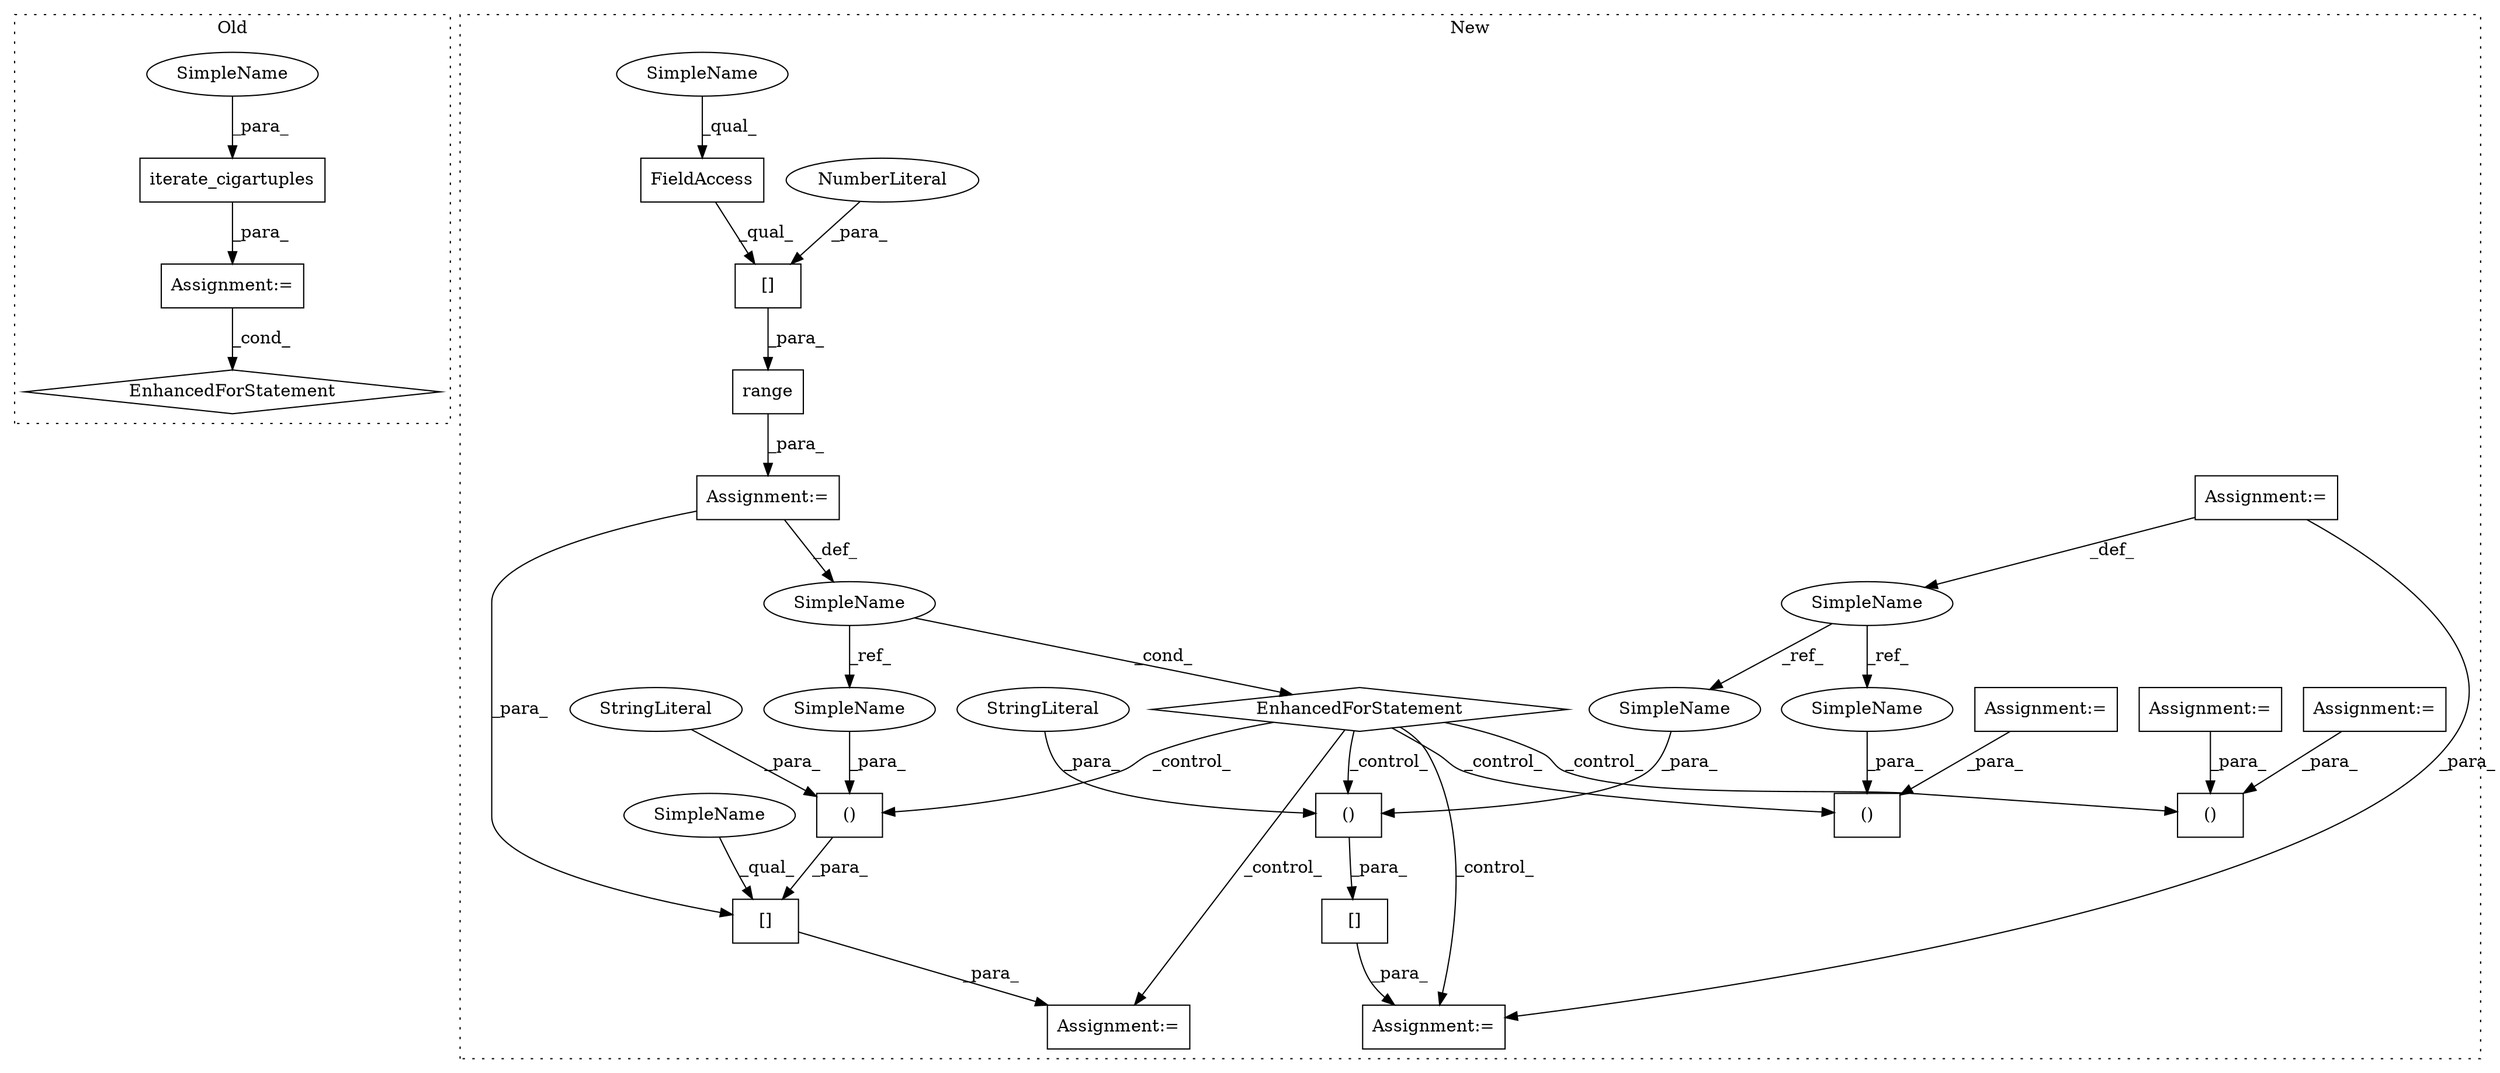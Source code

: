 digraph G {
subgraph cluster0 {
1 [label="iterate_cigartuples" a="32" s="35552,35601" l="20,1" shape="box"];
13 [label="EnhancedForStatement" a="70" s="35425,35602" l="108,2" shape="diamond"];
16 [label="Assignment:=" a="7" s="35425,35602" l="108,2" shape="box"];
26 [label="SimpleName" a="42" s="35572" l="11" shape="ellipse"];
label = "Old";
style="dotted";
}
subgraph cluster1 {
2 [label="[]" a="2" s="35953,36016" l="25,2" shape="box"];
3 [label="()" a="106" s="35978" l="38" shape="box"];
4 [label="SimpleName" a="42" s="35769" l="1" shape="ellipse"];
5 [label="EnhancedForStatement" a="70" s="35712,35800" l="53,2" shape="diamond"];
6 [label="()" a="106" s="35866" l="30" shape="box"];
7 [label="[]" a="2" s="35847,35896" l="19,2" shape="box"];
8 [label="()" a="106" s="35817" l="28" shape="box"];
9 [label="FieldAccess" a="22" s="35779" l="17" shape="box"];
10 [label="()" a="106" s="35913" l="38" shape="box"];
11 [label="[]" a="2" s="35779,35798" l="18,1" shape="box"];
12 [label="NumberLiteral" a="34" s="35797" l="1" shape="ellipse"];
14 [label="range" a="32" s="35773,35799" l="6,1" shape="box"];
15 [label="SimpleName" a="42" s="35130" l="9" shape="ellipse"];
17 [label="Assignment:=" a="7" s="35712,35800" l="53,2" shape="box"];
18 [label="Assignment:=" a="7" s="35951" l="2" shape="box"];
19 [label="StringLiteral" a="45" s="35978" l="16" shape="ellipse"];
20 [label="Assignment:=" a="7" s="35149" l="12" shape="box"];
21 [label="Assignment:=" a="7" s="35130" l="9" shape="box"];
22 [label="Assignment:=" a="7" s="35845" l="2" shape="box"];
23 [label="Assignment:=" a="7" s="34936" l="13" shape="box"];
24 [label="StringLiteral" a="45" s="35866" l="16" shape="ellipse"];
25 [label="Assignment:=" a="7" s="35065" l="6" shape="box"];
27 [label="SimpleName" a="42" s="35817" l="9" shape="ellipse"];
28 [label="SimpleName" a="42" s="36007" l="9" shape="ellipse"];
29 [label="SimpleName" a="42" s="35779" l="11" shape="ellipse"];
30 [label="SimpleName" a="42" s="35847" l="11" shape="ellipse"];
31 [label="SimpleName" a="42" s="35895" l="1" shape="ellipse"];
label = "New";
style="dotted";
}
1 -> 16 [label="_para_"];
2 -> 18 [label="_para_"];
3 -> 2 [label="_para_"];
4 -> 5 [label="_cond_"];
4 -> 31 [label="_ref_"];
5 -> 10 [label="_control_"];
5 -> 8 [label="_control_"];
5 -> 6 [label="_control_"];
5 -> 18 [label="_control_"];
5 -> 22 [label="_control_"];
5 -> 3 [label="_control_"];
6 -> 7 [label="_para_"];
7 -> 22 [label="_para_"];
9 -> 11 [label="_qual_"];
11 -> 14 [label="_para_"];
12 -> 11 [label="_para_"];
14 -> 17 [label="_para_"];
15 -> 28 [label="_ref_"];
15 -> 27 [label="_ref_"];
16 -> 13 [label="_cond_"];
17 -> 4 [label="_def_"];
17 -> 7 [label="_para_"];
19 -> 3 [label="_para_"];
20 -> 10 [label="_para_"];
21 -> 18 [label="_para_"];
21 -> 15 [label="_def_"];
23 -> 10 [label="_para_"];
24 -> 6 [label="_para_"];
25 -> 8 [label="_para_"];
26 -> 1 [label="_para_"];
27 -> 8 [label="_para_"];
28 -> 3 [label="_para_"];
29 -> 9 [label="_qual_"];
30 -> 7 [label="_qual_"];
31 -> 6 [label="_para_"];
}